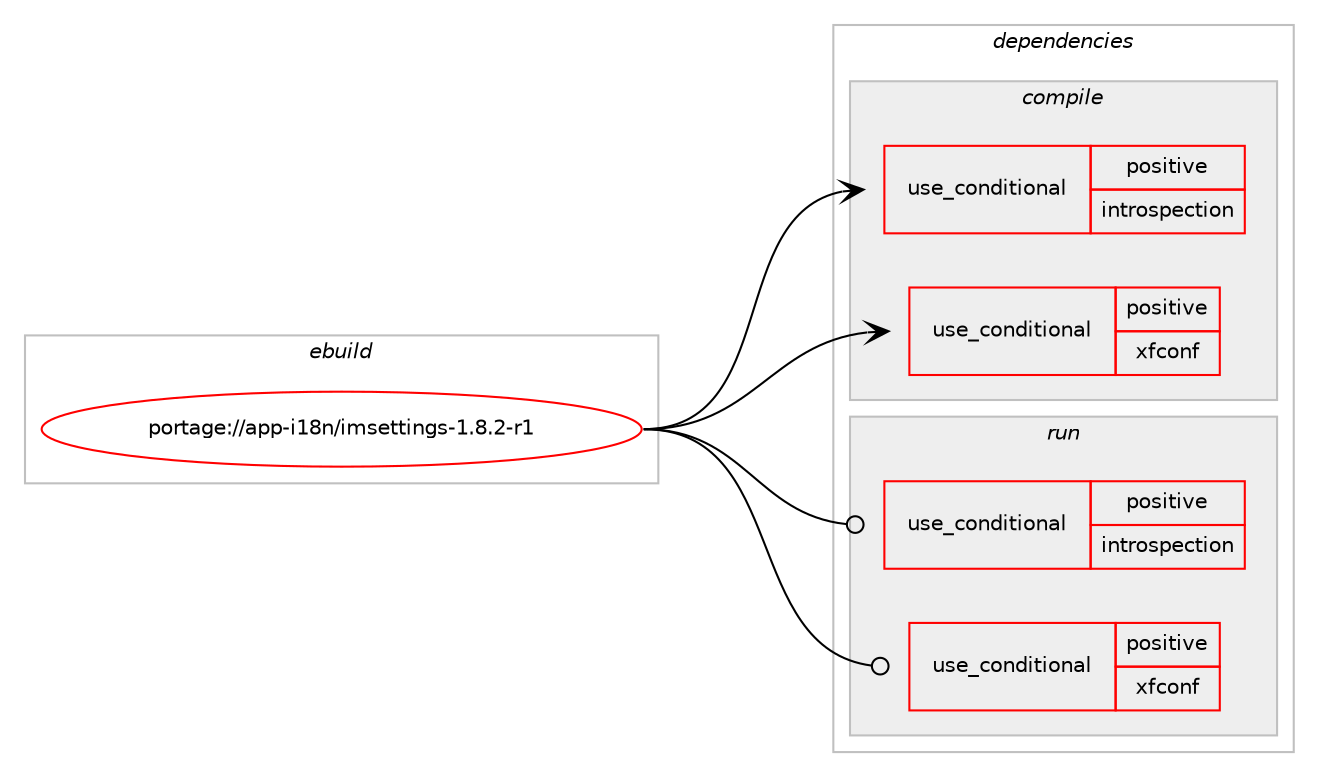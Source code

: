 digraph prolog {

# *************
# Graph options
# *************

newrank=true;
concentrate=true;
compound=true;
graph [rankdir=LR,fontname=Helvetica,fontsize=10,ranksep=1.5];#, ranksep=2.5, nodesep=0.2];
edge  [arrowhead=vee];
node  [fontname=Helvetica,fontsize=10];

# **********
# The ebuild
# **********

subgraph cluster_leftcol {
color=gray;
rank=same;
label=<<i>ebuild</i>>;
id [label="portage://app-i18n/imsettings-1.8.2-r1", color=red, width=4, href="../app-i18n/imsettings-1.8.2-r1.svg"];
}

# ****************
# The dependencies
# ****************

subgraph cluster_midcol {
color=gray;
label=<<i>dependencies</i>>;
subgraph cluster_compile {
fillcolor="#eeeeee";
style=filled;
label=<<i>compile</i>>;
subgraph cond10702 {
dependency17021 [label=<<TABLE BORDER="0" CELLBORDER="1" CELLSPACING="0" CELLPADDING="4"><TR><TD ROWSPAN="3" CELLPADDING="10">use_conditional</TD></TR><TR><TD>positive</TD></TR><TR><TD>introspection</TD></TR></TABLE>>, shape=none, color=red];
# *** BEGIN UNKNOWN DEPENDENCY TYPE (TODO) ***
# dependency17021 -> package_dependency(portage://app-i18n/imsettings-1.8.2-r1,install,no,dev-libs,gobject-introspection,none,[,,],[],[])
# *** END UNKNOWN DEPENDENCY TYPE (TODO) ***

}
id:e -> dependency17021:w [weight=20,style="solid",arrowhead="vee"];
subgraph cond10703 {
dependency17022 [label=<<TABLE BORDER="0" CELLBORDER="1" CELLSPACING="0" CELLPADDING="4"><TR><TD ROWSPAN="3" CELLPADDING="10">use_conditional</TD></TR><TR><TD>positive</TD></TR><TR><TD>xfconf</TD></TR></TABLE>>, shape=none, color=red];
# *** BEGIN UNKNOWN DEPENDENCY TYPE (TODO) ***
# dependency17022 -> package_dependency(portage://app-i18n/imsettings-1.8.2-r1,install,no,xfce-base,xfconf,none,[,,],[],[])
# *** END UNKNOWN DEPENDENCY TYPE (TODO) ***

}
id:e -> dependency17022:w [weight=20,style="solid",arrowhead="vee"];
# *** BEGIN UNKNOWN DEPENDENCY TYPE (TODO) ***
# id -> package_dependency(portage://app-i18n/imsettings-1.8.2-r1,install,no,dev-libs,glib,none,[,,],[slot(2)],[])
# *** END UNKNOWN DEPENDENCY TYPE (TODO) ***

# *** BEGIN UNKNOWN DEPENDENCY TYPE (TODO) ***
# id -> package_dependency(portage://app-i18n/imsettings-1.8.2-r1,install,no,sys-apps,dbus,none,[,,],[],[])
# *** END UNKNOWN DEPENDENCY TYPE (TODO) ***

# *** BEGIN UNKNOWN DEPENDENCY TYPE (TODO) ***
# id -> package_dependency(portage://app-i18n/imsettings-1.8.2-r1,install,no,virtual,libintl,none,[,,],[],[])
# *** END UNKNOWN DEPENDENCY TYPE (TODO) ***

# *** BEGIN UNKNOWN DEPENDENCY TYPE (TODO) ***
# id -> package_dependency(portage://app-i18n/imsettings-1.8.2-r1,install,no,x11-libs,gtk+,none,[,,],[slot(3)],[])
# *** END UNKNOWN DEPENDENCY TYPE (TODO) ***

# *** BEGIN UNKNOWN DEPENDENCY TYPE (TODO) ***
# id -> package_dependency(portage://app-i18n/imsettings-1.8.2-r1,install,no,x11-libs,libX11,none,[,,],[],[])
# *** END UNKNOWN DEPENDENCY TYPE (TODO) ***

# *** BEGIN UNKNOWN DEPENDENCY TYPE (TODO) ***
# id -> package_dependency(portage://app-i18n/imsettings-1.8.2-r1,install,no,x11-libs,libgxim,none,[,,],[],[])
# *** END UNKNOWN DEPENDENCY TYPE (TODO) ***

# *** BEGIN UNKNOWN DEPENDENCY TYPE (TODO) ***
# id -> package_dependency(portage://app-i18n/imsettings-1.8.2-r1,install,no,x11-libs,libnotify,none,[,,],[],[])
# *** END UNKNOWN DEPENDENCY TYPE (TODO) ***

}
subgraph cluster_compileandrun {
fillcolor="#eeeeee";
style=filled;
label=<<i>compile and run</i>>;
}
subgraph cluster_run {
fillcolor="#eeeeee";
style=filled;
label=<<i>run</i>>;
subgraph cond10704 {
dependency17023 [label=<<TABLE BORDER="0" CELLBORDER="1" CELLSPACING="0" CELLPADDING="4"><TR><TD ROWSPAN="3" CELLPADDING="10">use_conditional</TD></TR><TR><TD>positive</TD></TR><TR><TD>introspection</TD></TR></TABLE>>, shape=none, color=red];
# *** BEGIN UNKNOWN DEPENDENCY TYPE (TODO) ***
# dependency17023 -> package_dependency(portage://app-i18n/imsettings-1.8.2-r1,run,no,dev-libs,gobject-introspection,none,[,,],[],[])
# *** END UNKNOWN DEPENDENCY TYPE (TODO) ***

}
id:e -> dependency17023:w [weight=20,style="solid",arrowhead="odot"];
subgraph cond10705 {
dependency17024 [label=<<TABLE BORDER="0" CELLBORDER="1" CELLSPACING="0" CELLPADDING="4"><TR><TD ROWSPAN="3" CELLPADDING="10">use_conditional</TD></TR><TR><TD>positive</TD></TR><TR><TD>xfconf</TD></TR></TABLE>>, shape=none, color=red];
# *** BEGIN UNKNOWN DEPENDENCY TYPE (TODO) ***
# dependency17024 -> package_dependency(portage://app-i18n/imsettings-1.8.2-r1,run,no,xfce-base,xfconf,none,[,,],[],[])
# *** END UNKNOWN DEPENDENCY TYPE (TODO) ***

}
id:e -> dependency17024:w [weight=20,style="solid",arrowhead="odot"];
# *** BEGIN UNKNOWN DEPENDENCY TYPE (TODO) ***
# id -> package_dependency(portage://app-i18n/imsettings-1.8.2-r1,run,no,dev-libs,glib,none,[,,],[slot(2)],[])
# *** END UNKNOWN DEPENDENCY TYPE (TODO) ***

# *** BEGIN UNKNOWN DEPENDENCY TYPE (TODO) ***
# id -> package_dependency(portage://app-i18n/imsettings-1.8.2-r1,run,no,sys-apps,dbus,none,[,,],[],[])
# *** END UNKNOWN DEPENDENCY TYPE (TODO) ***

# *** BEGIN UNKNOWN DEPENDENCY TYPE (TODO) ***
# id -> package_dependency(portage://app-i18n/imsettings-1.8.2-r1,run,no,virtual,libintl,none,[,,],[],[])
# *** END UNKNOWN DEPENDENCY TYPE (TODO) ***

# *** BEGIN UNKNOWN DEPENDENCY TYPE (TODO) ***
# id -> package_dependency(portage://app-i18n/imsettings-1.8.2-r1,run,no,x11-libs,gtk+,none,[,,],[slot(3)],[])
# *** END UNKNOWN DEPENDENCY TYPE (TODO) ***

# *** BEGIN UNKNOWN DEPENDENCY TYPE (TODO) ***
# id -> package_dependency(portage://app-i18n/imsettings-1.8.2-r1,run,no,x11-libs,libX11,none,[,,],[],[])
# *** END UNKNOWN DEPENDENCY TYPE (TODO) ***

# *** BEGIN UNKNOWN DEPENDENCY TYPE (TODO) ***
# id -> package_dependency(portage://app-i18n/imsettings-1.8.2-r1,run,no,x11-libs,libgxim,none,[,,],[],[])
# *** END UNKNOWN DEPENDENCY TYPE (TODO) ***

# *** BEGIN UNKNOWN DEPENDENCY TYPE (TODO) ***
# id -> package_dependency(portage://app-i18n/imsettings-1.8.2-r1,run,no,x11-libs,libnotify,none,[,,],[],[])
# *** END UNKNOWN DEPENDENCY TYPE (TODO) ***

}
}

# **************
# The candidates
# **************

subgraph cluster_choices {
rank=same;
color=gray;
label=<<i>candidates</i>>;

}

}
